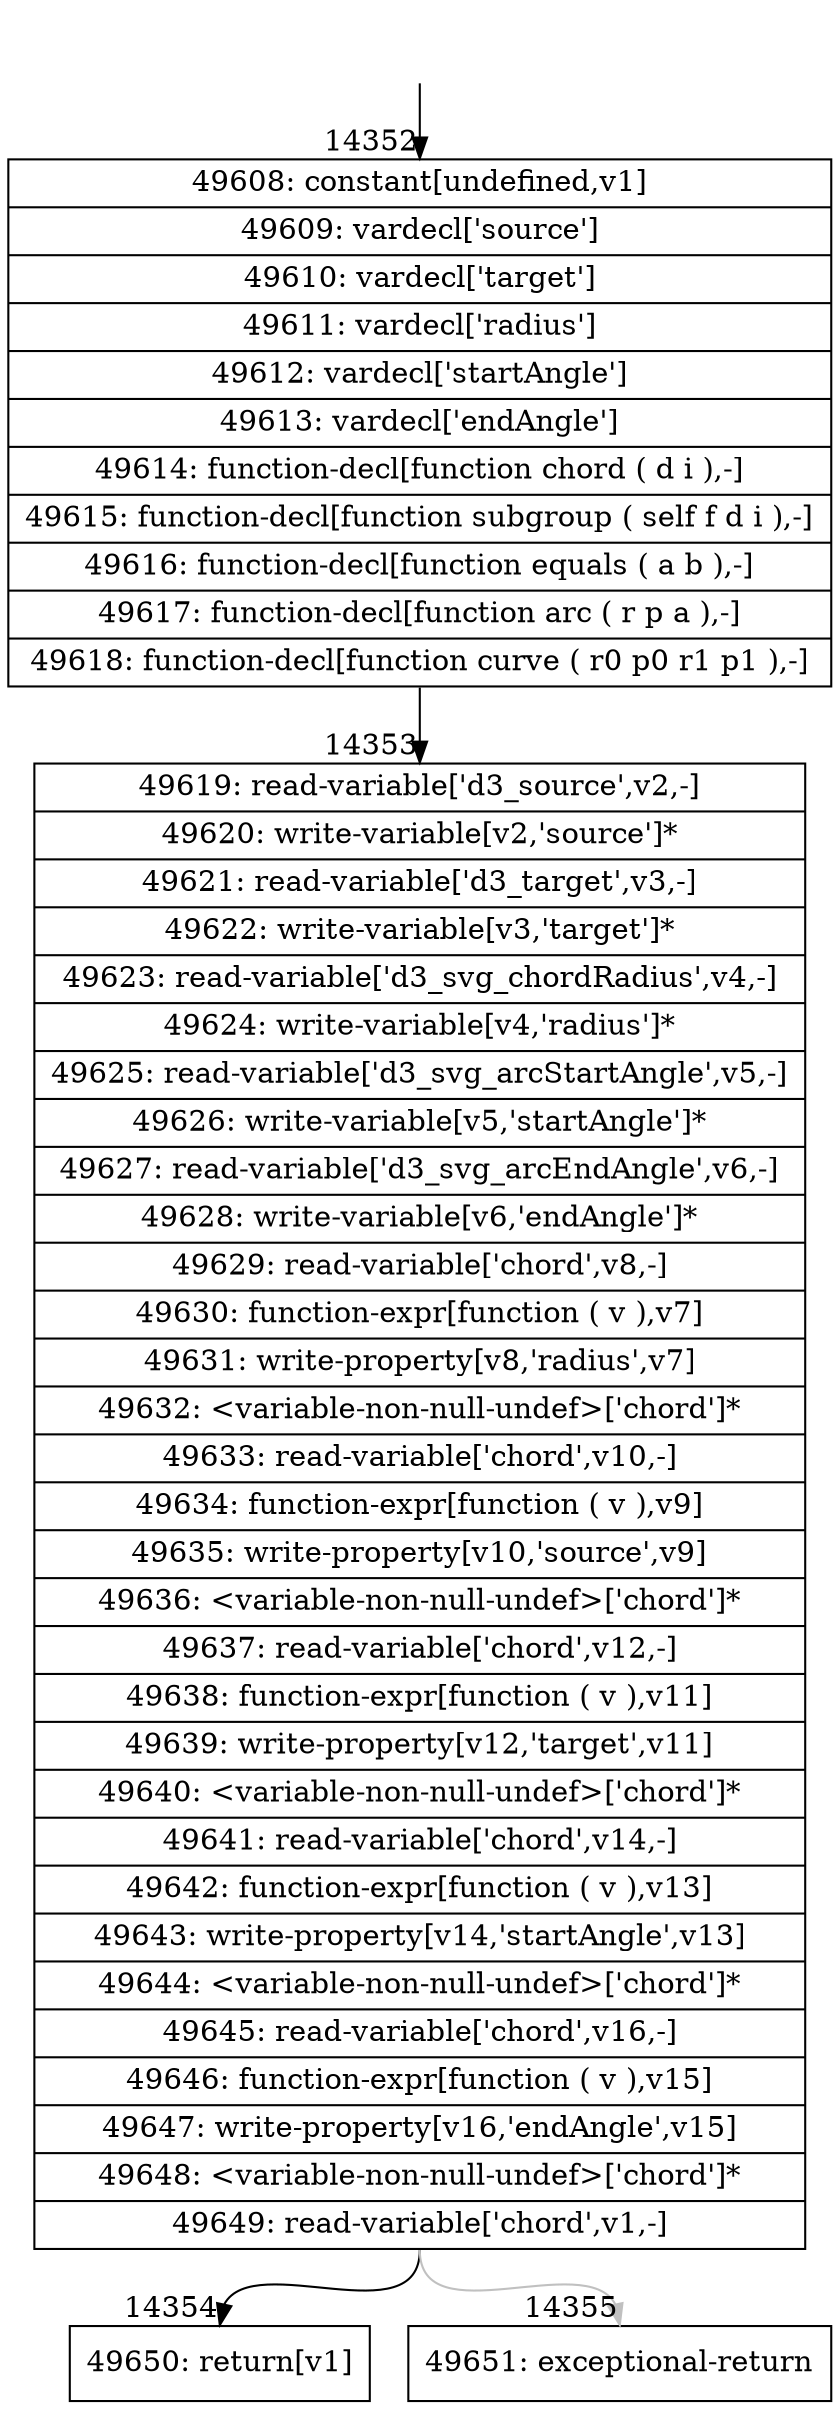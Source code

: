 digraph {
rankdir="TD"
BB_entry1316[shape=none,label=""];
BB_entry1316 -> BB14352 [tailport=s, headport=n, headlabel="    14352"]
BB14352 [shape=record label="{49608: constant[undefined,v1]|49609: vardecl['source']|49610: vardecl['target']|49611: vardecl['radius']|49612: vardecl['startAngle']|49613: vardecl['endAngle']|49614: function-decl[function chord ( d i ),-]|49615: function-decl[function subgroup ( self f d i ),-]|49616: function-decl[function equals ( a b ),-]|49617: function-decl[function arc ( r p a ),-]|49618: function-decl[function curve ( r0 p0 r1 p1 ),-]}" ] 
BB14352 -> BB14353 [tailport=s, headport=n, headlabel="      14353"]
BB14353 [shape=record label="{49619: read-variable['d3_source',v2,-]|49620: write-variable[v2,'source']*|49621: read-variable['d3_target',v3,-]|49622: write-variable[v3,'target']*|49623: read-variable['d3_svg_chordRadius',v4,-]|49624: write-variable[v4,'radius']*|49625: read-variable['d3_svg_arcStartAngle',v5,-]|49626: write-variable[v5,'startAngle']*|49627: read-variable['d3_svg_arcEndAngle',v6,-]|49628: write-variable[v6,'endAngle']*|49629: read-variable['chord',v8,-]|49630: function-expr[function ( v ),v7]|49631: write-property[v8,'radius',v7]|49632: \<variable-non-null-undef\>['chord']*|49633: read-variable['chord',v10,-]|49634: function-expr[function ( v ),v9]|49635: write-property[v10,'source',v9]|49636: \<variable-non-null-undef\>['chord']*|49637: read-variable['chord',v12,-]|49638: function-expr[function ( v ),v11]|49639: write-property[v12,'target',v11]|49640: \<variable-non-null-undef\>['chord']*|49641: read-variable['chord',v14,-]|49642: function-expr[function ( v ),v13]|49643: write-property[v14,'startAngle',v13]|49644: \<variable-non-null-undef\>['chord']*|49645: read-variable['chord',v16,-]|49646: function-expr[function ( v ),v15]|49647: write-property[v16,'endAngle',v15]|49648: \<variable-non-null-undef\>['chord']*|49649: read-variable['chord',v1,-]}" ] 
BB14353 -> BB14354 [tailport=s, headport=n, headlabel="      14354"]
BB14353 -> BB14355 [tailport=s, headport=n, color=gray, headlabel="      14355"]
BB14354 [shape=record label="{49650: return[v1]}" ] 
BB14355 [shape=record label="{49651: exceptional-return}" ] 
//#$~ 8489
}
